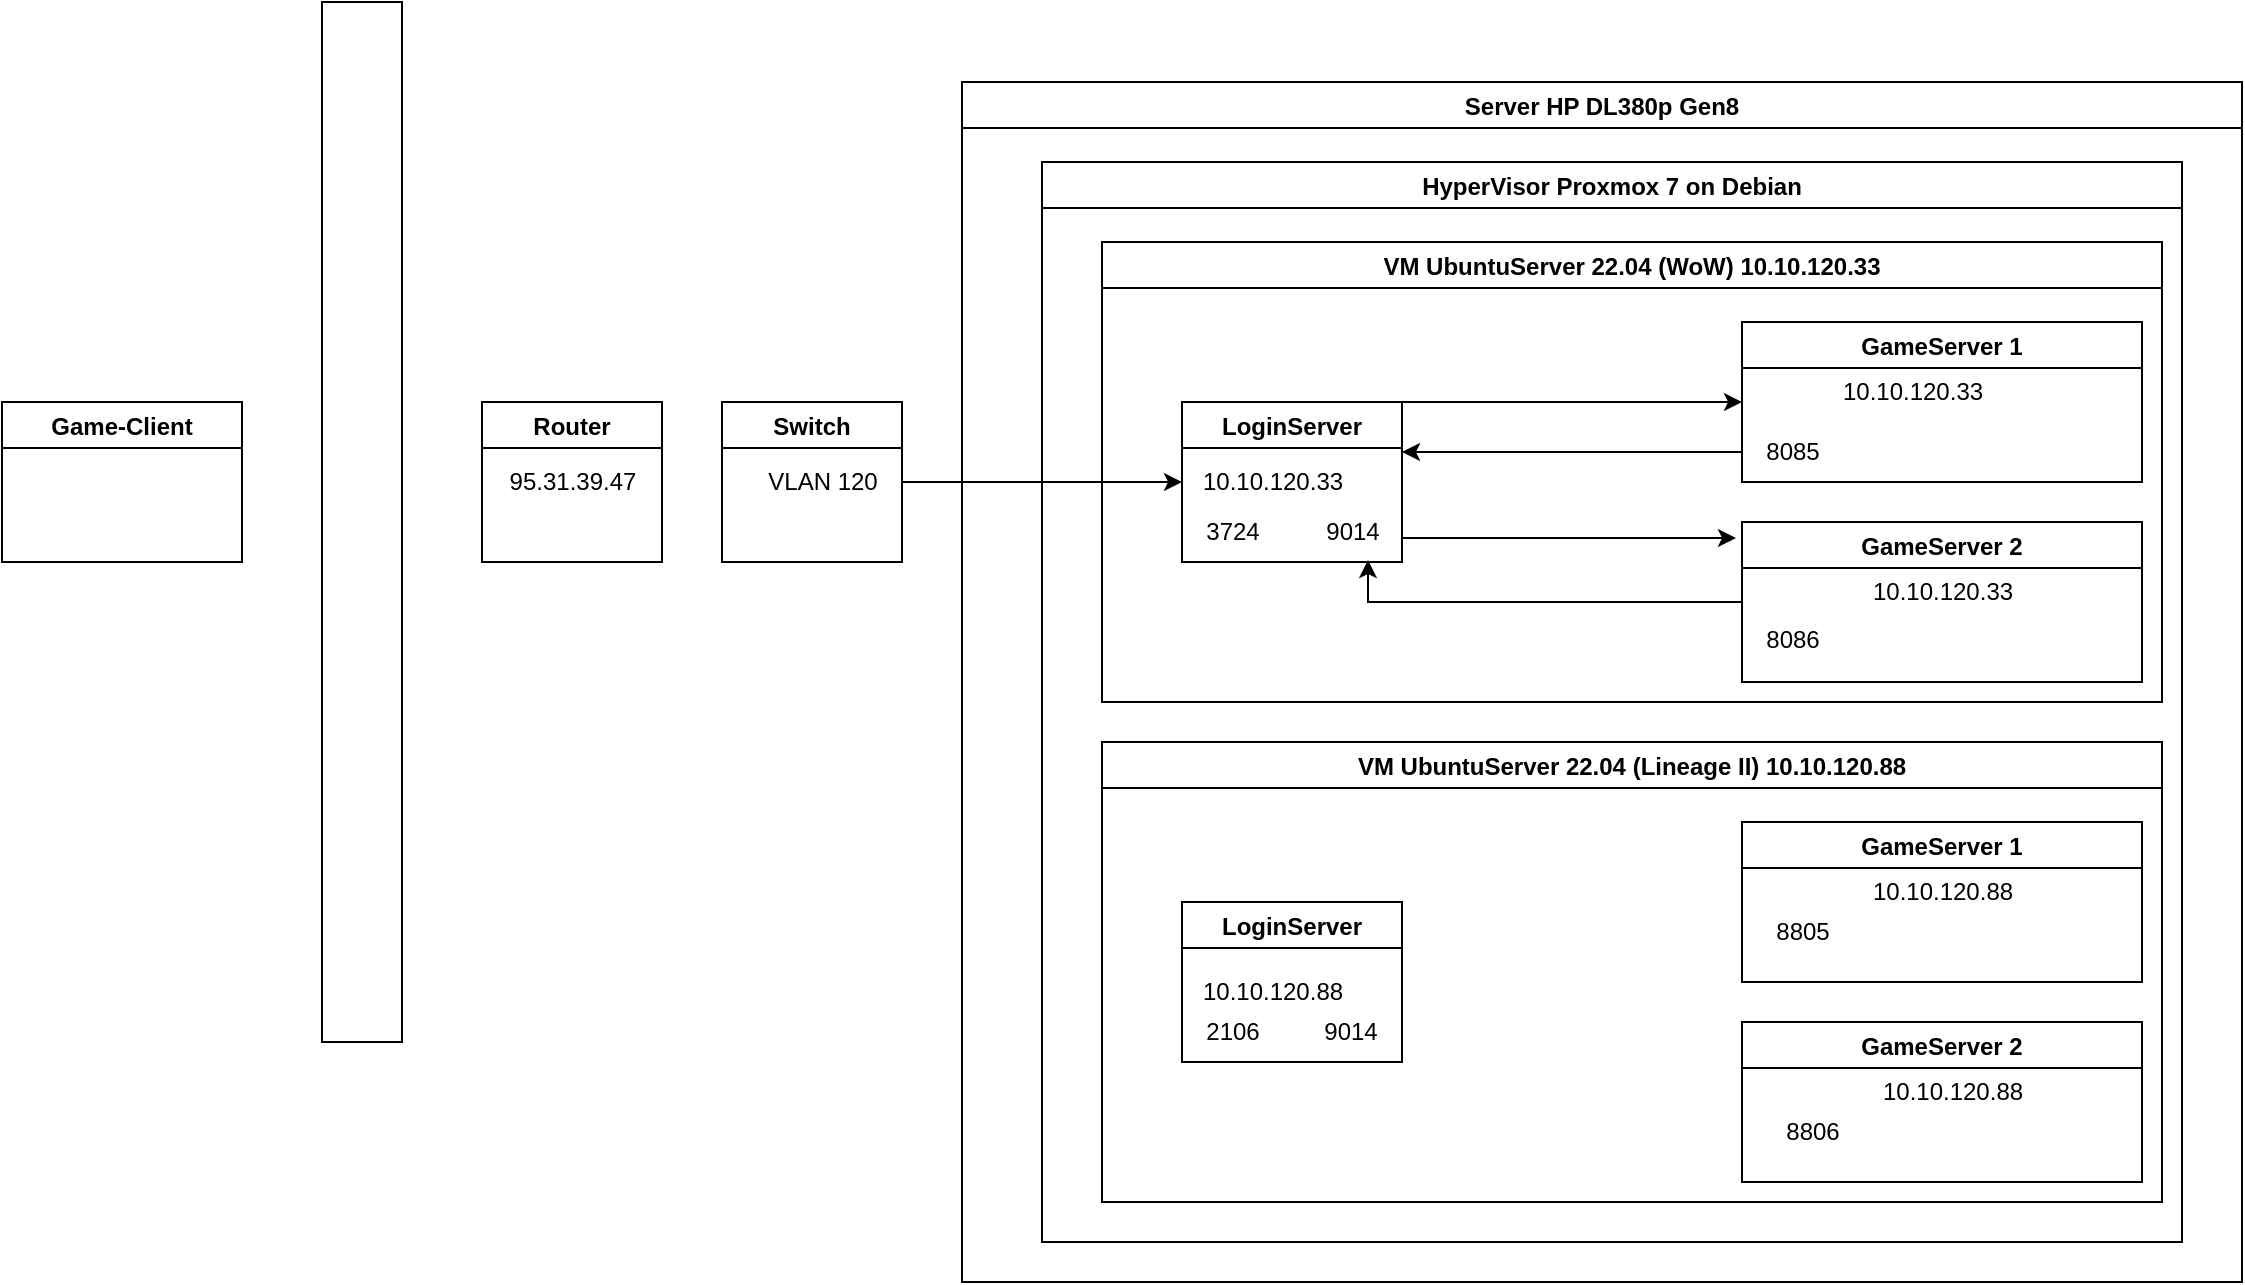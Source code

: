 <mxfile version="20.4.0" type="github">
  <diagram id="OS7P-B7sVEWqs3JCQZ2V" name="Страница 1">
    <mxGraphModel dx="1422" dy="789" grid="1" gridSize="10" guides="1" tooltips="1" connect="1" arrows="1" fold="1" page="1" pageScale="1" pageWidth="1169" pageHeight="827" math="0" shadow="0">
      <root>
        <mxCell id="0" />
        <mxCell id="1" parent="0" />
        <mxCell id="ohoN5WI_4kR045ZaDAsY-43" style="edgeStyle=orthogonalEdgeStyle;rounded=0;orthogonalLoop=1;jettySize=auto;html=1;entryX=-0.015;entryY=0.1;entryDx=0;entryDy=0;entryPerimeter=0;" edge="1" parent="1" source="ohoN5WI_4kR045ZaDAsY-1" target="ohoN5WI_4kR045ZaDAsY-3">
          <mxGeometry relative="1" as="geometry">
            <Array as="points">
              <mxPoint x="810" y="348" />
              <mxPoint x="810" y="348" />
            </Array>
          </mxGeometry>
        </mxCell>
        <mxCell id="ohoN5WI_4kR045ZaDAsY-45" style="edgeStyle=orthogonalEdgeStyle;rounded=0;orthogonalLoop=1;jettySize=auto;html=1;entryX=0;entryY=0.5;entryDx=0;entryDy=0;" edge="1" parent="1" source="ohoN5WI_4kR045ZaDAsY-1" target="ohoN5WI_4kR045ZaDAsY-2">
          <mxGeometry relative="1" as="geometry">
            <Array as="points">
              <mxPoint x="790" y="280" />
              <mxPoint x="790" y="280" />
            </Array>
          </mxGeometry>
        </mxCell>
        <mxCell id="ohoN5WI_4kR045ZaDAsY-1" value="LoginServer" style="swimlane;" vertex="1" parent="1">
          <mxGeometry x="630" y="280" width="110" height="80" as="geometry" />
        </mxCell>
        <mxCell id="ohoN5WI_4kR045ZaDAsY-2" value="GameServer 1" style="swimlane;" vertex="1" parent="1">
          <mxGeometry x="910" y="240" width="200" height="80" as="geometry" />
        </mxCell>
        <mxCell id="ohoN5WI_4kR045ZaDAsY-4" value="Game-Client" style="swimlane;" vertex="1" parent="1">
          <mxGeometry x="40" y="280" width="120" height="80" as="geometry" />
        </mxCell>
        <mxCell id="ohoN5WI_4kR045ZaDAsY-5" value="Router" style="swimlane;" vertex="1" parent="1">
          <mxGeometry x="280" y="280" width="90" height="80" as="geometry" />
        </mxCell>
        <mxCell id="ohoN5WI_4kR045ZaDAsY-14" value="95.31.39.47" style="text;html=1;align=center;verticalAlign=middle;resizable=0;points=[];autosize=1;strokeColor=none;fillColor=none;" vertex="1" parent="ohoN5WI_4kR045ZaDAsY-5">
          <mxGeometry y="25" width="90" height="30" as="geometry" />
        </mxCell>
        <mxCell id="ohoN5WI_4kR045ZaDAsY-6" value="" style="rounded=0;whiteSpace=wrap;html=1;" vertex="1" parent="1">
          <mxGeometry x="200" y="80" width="40" height="520" as="geometry" />
        </mxCell>
        <mxCell id="ohoN5WI_4kR045ZaDAsY-7" value="Switch" style="swimlane;" vertex="1" parent="1">
          <mxGeometry x="400" y="280" width="90" height="80" as="geometry" />
        </mxCell>
        <mxCell id="ohoN5WI_4kR045ZaDAsY-8" value="Server HP DL380p Gen8" style="swimlane;" vertex="1" parent="1">
          <mxGeometry x="520" y="120" width="640" height="600" as="geometry" />
        </mxCell>
        <mxCell id="ohoN5WI_4kR045ZaDAsY-11" value="HyperVisor Proxmox 7 on Debian" style="swimlane;" vertex="1" parent="ohoN5WI_4kR045ZaDAsY-8">
          <mxGeometry x="40" y="40" width="570" height="540" as="geometry" />
        </mxCell>
        <mxCell id="ohoN5WI_4kR045ZaDAsY-12" value="VM UbuntuServer 22.04 (WoW) 10.10.120.33" style="swimlane;" vertex="1" parent="ohoN5WI_4kR045ZaDAsY-11">
          <mxGeometry x="30" y="40" width="530" height="230" as="geometry" />
        </mxCell>
        <mxCell id="ohoN5WI_4kR045ZaDAsY-16" value="10.10.120.33" style="text;html=1;align=center;verticalAlign=middle;resizable=0;points=[];autosize=1;strokeColor=none;fillColor=none;" vertex="1" parent="ohoN5WI_4kR045ZaDAsY-12">
          <mxGeometry x="40" y="105" width="90" height="30" as="geometry" />
        </mxCell>
        <mxCell id="ohoN5WI_4kR045ZaDAsY-19" value="8085" style="text;html=1;align=center;verticalAlign=middle;resizable=0;points=[];autosize=1;strokeColor=none;fillColor=none;" vertex="1" parent="ohoN5WI_4kR045ZaDAsY-12">
          <mxGeometry x="320" y="90" width="50" height="30" as="geometry" />
        </mxCell>
        <mxCell id="ohoN5WI_4kR045ZaDAsY-44" style="edgeStyle=orthogonalEdgeStyle;rounded=0;orthogonalLoop=1;jettySize=auto;html=1;entryX=0.66;entryY=0.967;entryDx=0;entryDy=0;entryPerimeter=0;" edge="1" parent="ohoN5WI_4kR045ZaDAsY-12" source="ohoN5WI_4kR045ZaDAsY-3" target="ohoN5WI_4kR045ZaDAsY-38">
          <mxGeometry relative="1" as="geometry" />
        </mxCell>
        <mxCell id="ohoN5WI_4kR045ZaDAsY-3" value="GameServer 2" style="swimlane;" vertex="1" parent="ohoN5WI_4kR045ZaDAsY-12">
          <mxGeometry x="320" y="140" width="200" height="80" as="geometry" />
        </mxCell>
        <mxCell id="ohoN5WI_4kR045ZaDAsY-20" value="10.10.120.33" style="text;html=1;align=center;verticalAlign=middle;resizable=0;points=[];autosize=1;strokeColor=none;fillColor=none;" vertex="1" parent="ohoN5WI_4kR045ZaDAsY-3">
          <mxGeometry x="55" y="20" width="90" height="30" as="geometry" />
        </mxCell>
        <mxCell id="ohoN5WI_4kR045ZaDAsY-23" value="8086" style="text;html=1;align=center;verticalAlign=middle;resizable=0;points=[];autosize=1;strokeColor=none;fillColor=none;" vertex="1" parent="ohoN5WI_4kR045ZaDAsY-3">
          <mxGeometry y="44" width="50" height="30" as="geometry" />
        </mxCell>
        <mxCell id="ohoN5WI_4kR045ZaDAsY-22" value="10.10.120.33" style="text;html=1;align=center;verticalAlign=middle;resizable=0;points=[];autosize=1;strokeColor=none;fillColor=none;" vertex="1" parent="ohoN5WI_4kR045ZaDAsY-12">
          <mxGeometry x="360" y="60" width="90" height="30" as="geometry" />
        </mxCell>
        <mxCell id="ohoN5WI_4kR045ZaDAsY-37" value="3724" style="text;html=1;align=center;verticalAlign=middle;resizable=0;points=[];autosize=1;strokeColor=none;fillColor=none;" vertex="1" parent="ohoN5WI_4kR045ZaDAsY-12">
          <mxGeometry x="40" y="130" width="50" height="30" as="geometry" />
        </mxCell>
        <mxCell id="ohoN5WI_4kR045ZaDAsY-38" value="9014" style="text;html=1;align=center;verticalAlign=middle;resizable=0;points=[];autosize=1;strokeColor=none;fillColor=none;" vertex="1" parent="ohoN5WI_4kR045ZaDAsY-12">
          <mxGeometry x="100" y="130" width="50" height="30" as="geometry" />
        </mxCell>
        <mxCell id="ohoN5WI_4kR045ZaDAsY-13" value="VM UbuntuServer 22.04 (Lineage II) 10.10.120.88" style="swimlane;" vertex="1" parent="ohoN5WI_4kR045ZaDAsY-11">
          <mxGeometry x="30" y="290" width="530" height="230" as="geometry" />
        </mxCell>
        <mxCell id="ohoN5WI_4kR045ZaDAsY-24" value="LoginServer" style="swimlane;" vertex="1" parent="ohoN5WI_4kR045ZaDAsY-13">
          <mxGeometry x="40" y="80" width="110" height="80" as="geometry" />
        </mxCell>
        <mxCell id="ohoN5WI_4kR045ZaDAsY-29" value="10.10.120.88" style="text;html=1;align=center;verticalAlign=middle;resizable=0;points=[];autosize=1;strokeColor=none;fillColor=none;" vertex="1" parent="ohoN5WI_4kR045ZaDAsY-24">
          <mxGeometry y="30" width="90" height="30" as="geometry" />
        </mxCell>
        <mxCell id="ohoN5WI_4kR045ZaDAsY-30" value="2106" style="text;html=1;align=center;verticalAlign=middle;resizable=0;points=[];autosize=1;strokeColor=none;fillColor=none;" vertex="1" parent="ohoN5WI_4kR045ZaDAsY-24">
          <mxGeometry y="50" width="50" height="30" as="geometry" />
        </mxCell>
        <mxCell id="ohoN5WI_4kR045ZaDAsY-39" value="9014" style="text;html=1;align=center;verticalAlign=middle;resizable=0;points=[];autosize=1;strokeColor=none;fillColor=none;" vertex="1" parent="ohoN5WI_4kR045ZaDAsY-24">
          <mxGeometry x="59" y="50" width="50" height="30" as="geometry" />
        </mxCell>
        <mxCell id="ohoN5WI_4kR045ZaDAsY-25" value="GameServer 1" style="swimlane;" vertex="1" parent="ohoN5WI_4kR045ZaDAsY-13">
          <mxGeometry x="320" y="40" width="200" height="80" as="geometry" />
        </mxCell>
        <mxCell id="ohoN5WI_4kR045ZaDAsY-31" value="10.10.120.88" style="text;html=1;align=center;verticalAlign=middle;resizable=0;points=[];autosize=1;strokeColor=none;fillColor=none;" vertex="1" parent="ohoN5WI_4kR045ZaDAsY-25">
          <mxGeometry x="55" y="20" width="90" height="30" as="geometry" />
        </mxCell>
        <mxCell id="ohoN5WI_4kR045ZaDAsY-32" value="8805" style="text;html=1;align=center;verticalAlign=middle;resizable=0;points=[];autosize=1;strokeColor=none;fillColor=none;" vertex="1" parent="ohoN5WI_4kR045ZaDAsY-25">
          <mxGeometry x="5" y="40" width="50" height="30" as="geometry" />
        </mxCell>
        <mxCell id="ohoN5WI_4kR045ZaDAsY-26" value="GameServer 2" style="swimlane;" vertex="1" parent="ohoN5WI_4kR045ZaDAsY-13">
          <mxGeometry x="320" y="140" width="200" height="80" as="geometry" />
        </mxCell>
        <mxCell id="ohoN5WI_4kR045ZaDAsY-27" value="10.10.120.88" style="text;html=1;align=center;verticalAlign=middle;resizable=0;points=[];autosize=1;strokeColor=none;fillColor=none;" vertex="1" parent="ohoN5WI_4kR045ZaDAsY-26">
          <mxGeometry x="60" y="20" width="90" height="30" as="geometry" />
        </mxCell>
        <mxCell id="ohoN5WI_4kR045ZaDAsY-28" value="8806" style="text;html=1;align=center;verticalAlign=middle;resizable=0;points=[];autosize=1;strokeColor=none;fillColor=none;" vertex="1" parent="ohoN5WI_4kR045ZaDAsY-26">
          <mxGeometry x="10" y="40" width="50" height="30" as="geometry" />
        </mxCell>
        <mxCell id="ohoN5WI_4kR045ZaDAsY-40" style="edgeStyle=orthogonalEdgeStyle;rounded=0;orthogonalLoop=1;jettySize=auto;html=1;entryX=0;entryY=0.5;entryDx=0;entryDy=0;entryPerimeter=0;" edge="1" parent="1" source="ohoN5WI_4kR045ZaDAsY-15" target="ohoN5WI_4kR045ZaDAsY-16">
          <mxGeometry relative="1" as="geometry" />
        </mxCell>
        <mxCell id="ohoN5WI_4kR045ZaDAsY-15" value="VLAN 120" style="text;html=1;align=center;verticalAlign=middle;resizable=0;points=[];autosize=1;strokeColor=none;fillColor=none;" vertex="1" parent="1">
          <mxGeometry x="410" y="305" width="80" height="30" as="geometry" />
        </mxCell>
        <mxCell id="ohoN5WI_4kR045ZaDAsY-46" style="edgeStyle=orthogonalEdgeStyle;rounded=0;orthogonalLoop=1;jettySize=auto;html=1;" edge="1" parent="1" source="ohoN5WI_4kR045ZaDAsY-19">
          <mxGeometry relative="1" as="geometry">
            <mxPoint x="740" y="305" as="targetPoint" />
          </mxGeometry>
        </mxCell>
      </root>
    </mxGraphModel>
  </diagram>
</mxfile>
